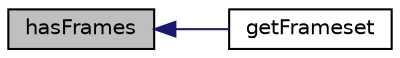 digraph "hasFrames"
{
  edge [fontname="Helvetica",fontsize="10",labelfontname="Helvetica",labelfontsize="10"];
  node [fontname="Helvetica",fontsize="10",shape=record];
  rankdir="LR";
  Node1 [label="hasFrames",height=0.2,width=0.4,color="black", fillcolor="grey75", style="filled" fontcolor="black"];
  Node1 -> Node2 [dir="back",color="midnightblue",fontsize="10",style="solid",fontname="Helvetica"];
  Node2 [label="getFrameset",height=0.2,width=0.4,color="black", fillcolor="white", style="filled",URL="$class_simple_page.html#a9e6a3b52f292baf920a50a5a91f76ba6"];
}
